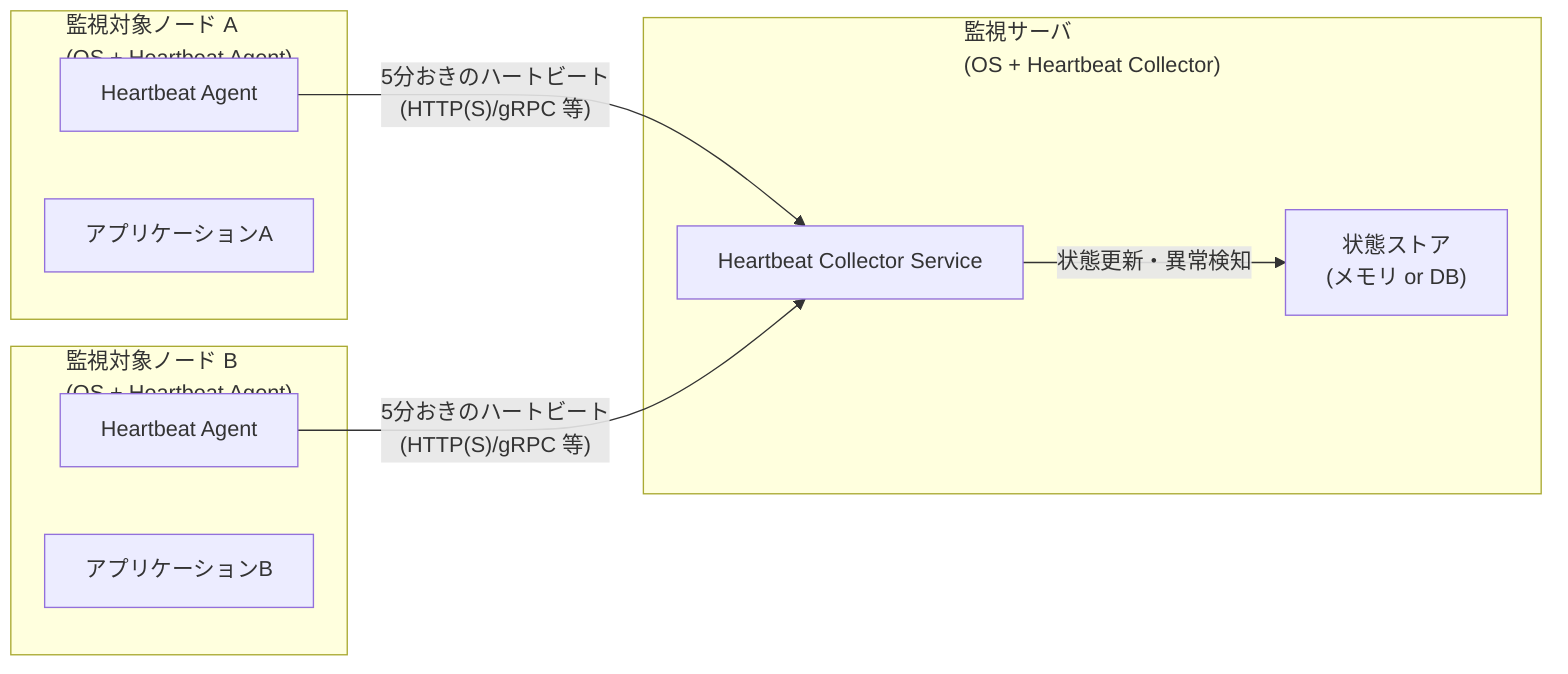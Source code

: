 graph LR
    subgraph Monitoring_Server["監視サーバ\n(OS + Heartbeat Collector)"]
        Collector["Heartbeat Collector Service"]
        Store["状態ストア\n(メモリ or DB)"]
    end

    subgraph Monitored_Node_A["監視対象ノード A\n(OS + Heartbeat Agent)"]
        AgentA["Heartbeat Agent"]
        AppA["アプリケーションA"]
    end

    subgraph Monitored_Node_B["監視対象ノード B\n(OS + Heartbeat Agent)"]
        AgentB["Heartbeat Agent"]
        AppB["アプリケーションB"]
    end

    AgentA -- "5分おきのハートビート\n(HTTP(S)/gRPC 等)" --> Collector
    AgentB -- "5分おきのハートビート\n(HTTP(S)/gRPC 等)" --> Collector
    Collector -- "状態更新・異常検知" --> Store